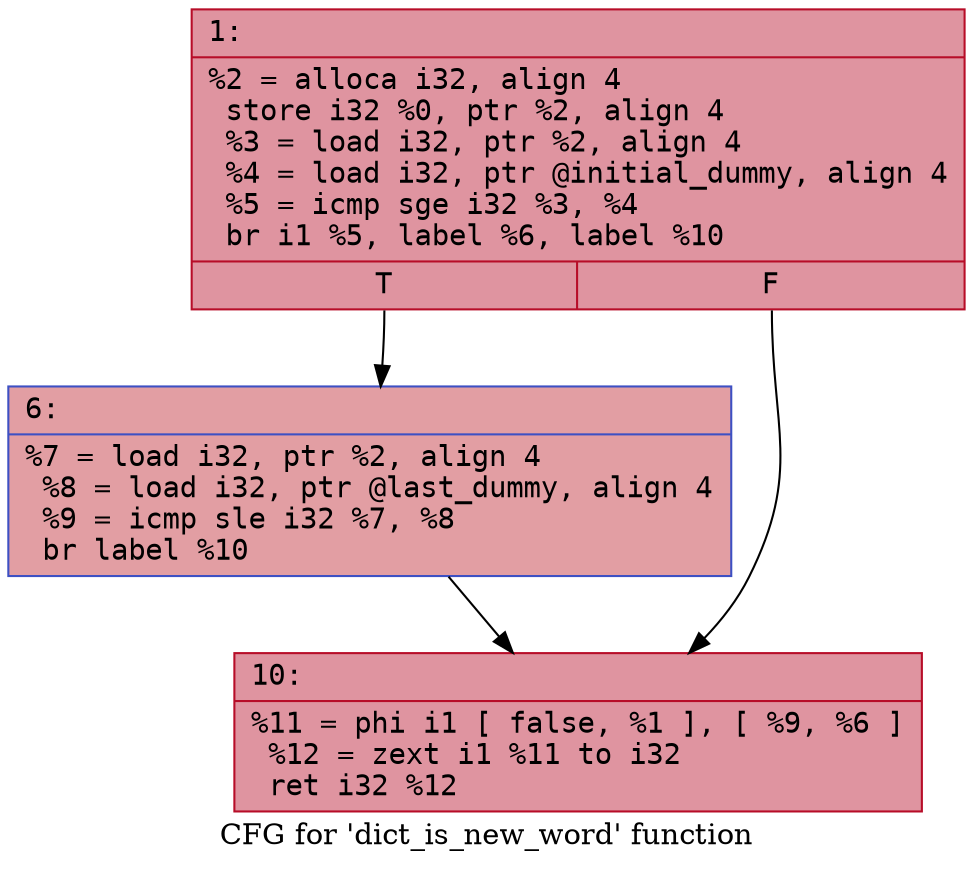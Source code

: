 digraph "CFG for 'dict_is_new_word' function" {
	label="CFG for 'dict_is_new_word' function";

	Node0x600002450140 [shape=record,color="#b70d28ff", style=filled, fillcolor="#b70d2870" fontname="Courier",label="{1:\l|  %2 = alloca i32, align 4\l  store i32 %0, ptr %2, align 4\l  %3 = load i32, ptr %2, align 4\l  %4 = load i32, ptr @initial_dummy, align 4\l  %5 = icmp sge i32 %3, %4\l  br i1 %5, label %6, label %10\l|{<s0>T|<s1>F}}"];
	Node0x600002450140:s0 -> Node0x600002450190[tooltip="1 -> 6\nProbability 50.00%" ];
	Node0x600002450140:s1 -> Node0x6000024501e0[tooltip="1 -> 10\nProbability 50.00%" ];
	Node0x600002450190 [shape=record,color="#3d50c3ff", style=filled, fillcolor="#be242e70" fontname="Courier",label="{6:\l|  %7 = load i32, ptr %2, align 4\l  %8 = load i32, ptr @last_dummy, align 4\l  %9 = icmp sle i32 %7, %8\l  br label %10\l}"];
	Node0x600002450190 -> Node0x6000024501e0[tooltip="6 -> 10\nProbability 100.00%" ];
	Node0x6000024501e0 [shape=record,color="#b70d28ff", style=filled, fillcolor="#b70d2870" fontname="Courier",label="{10:\l|  %11 = phi i1 [ false, %1 ], [ %9, %6 ]\l  %12 = zext i1 %11 to i32\l  ret i32 %12\l}"];
}

